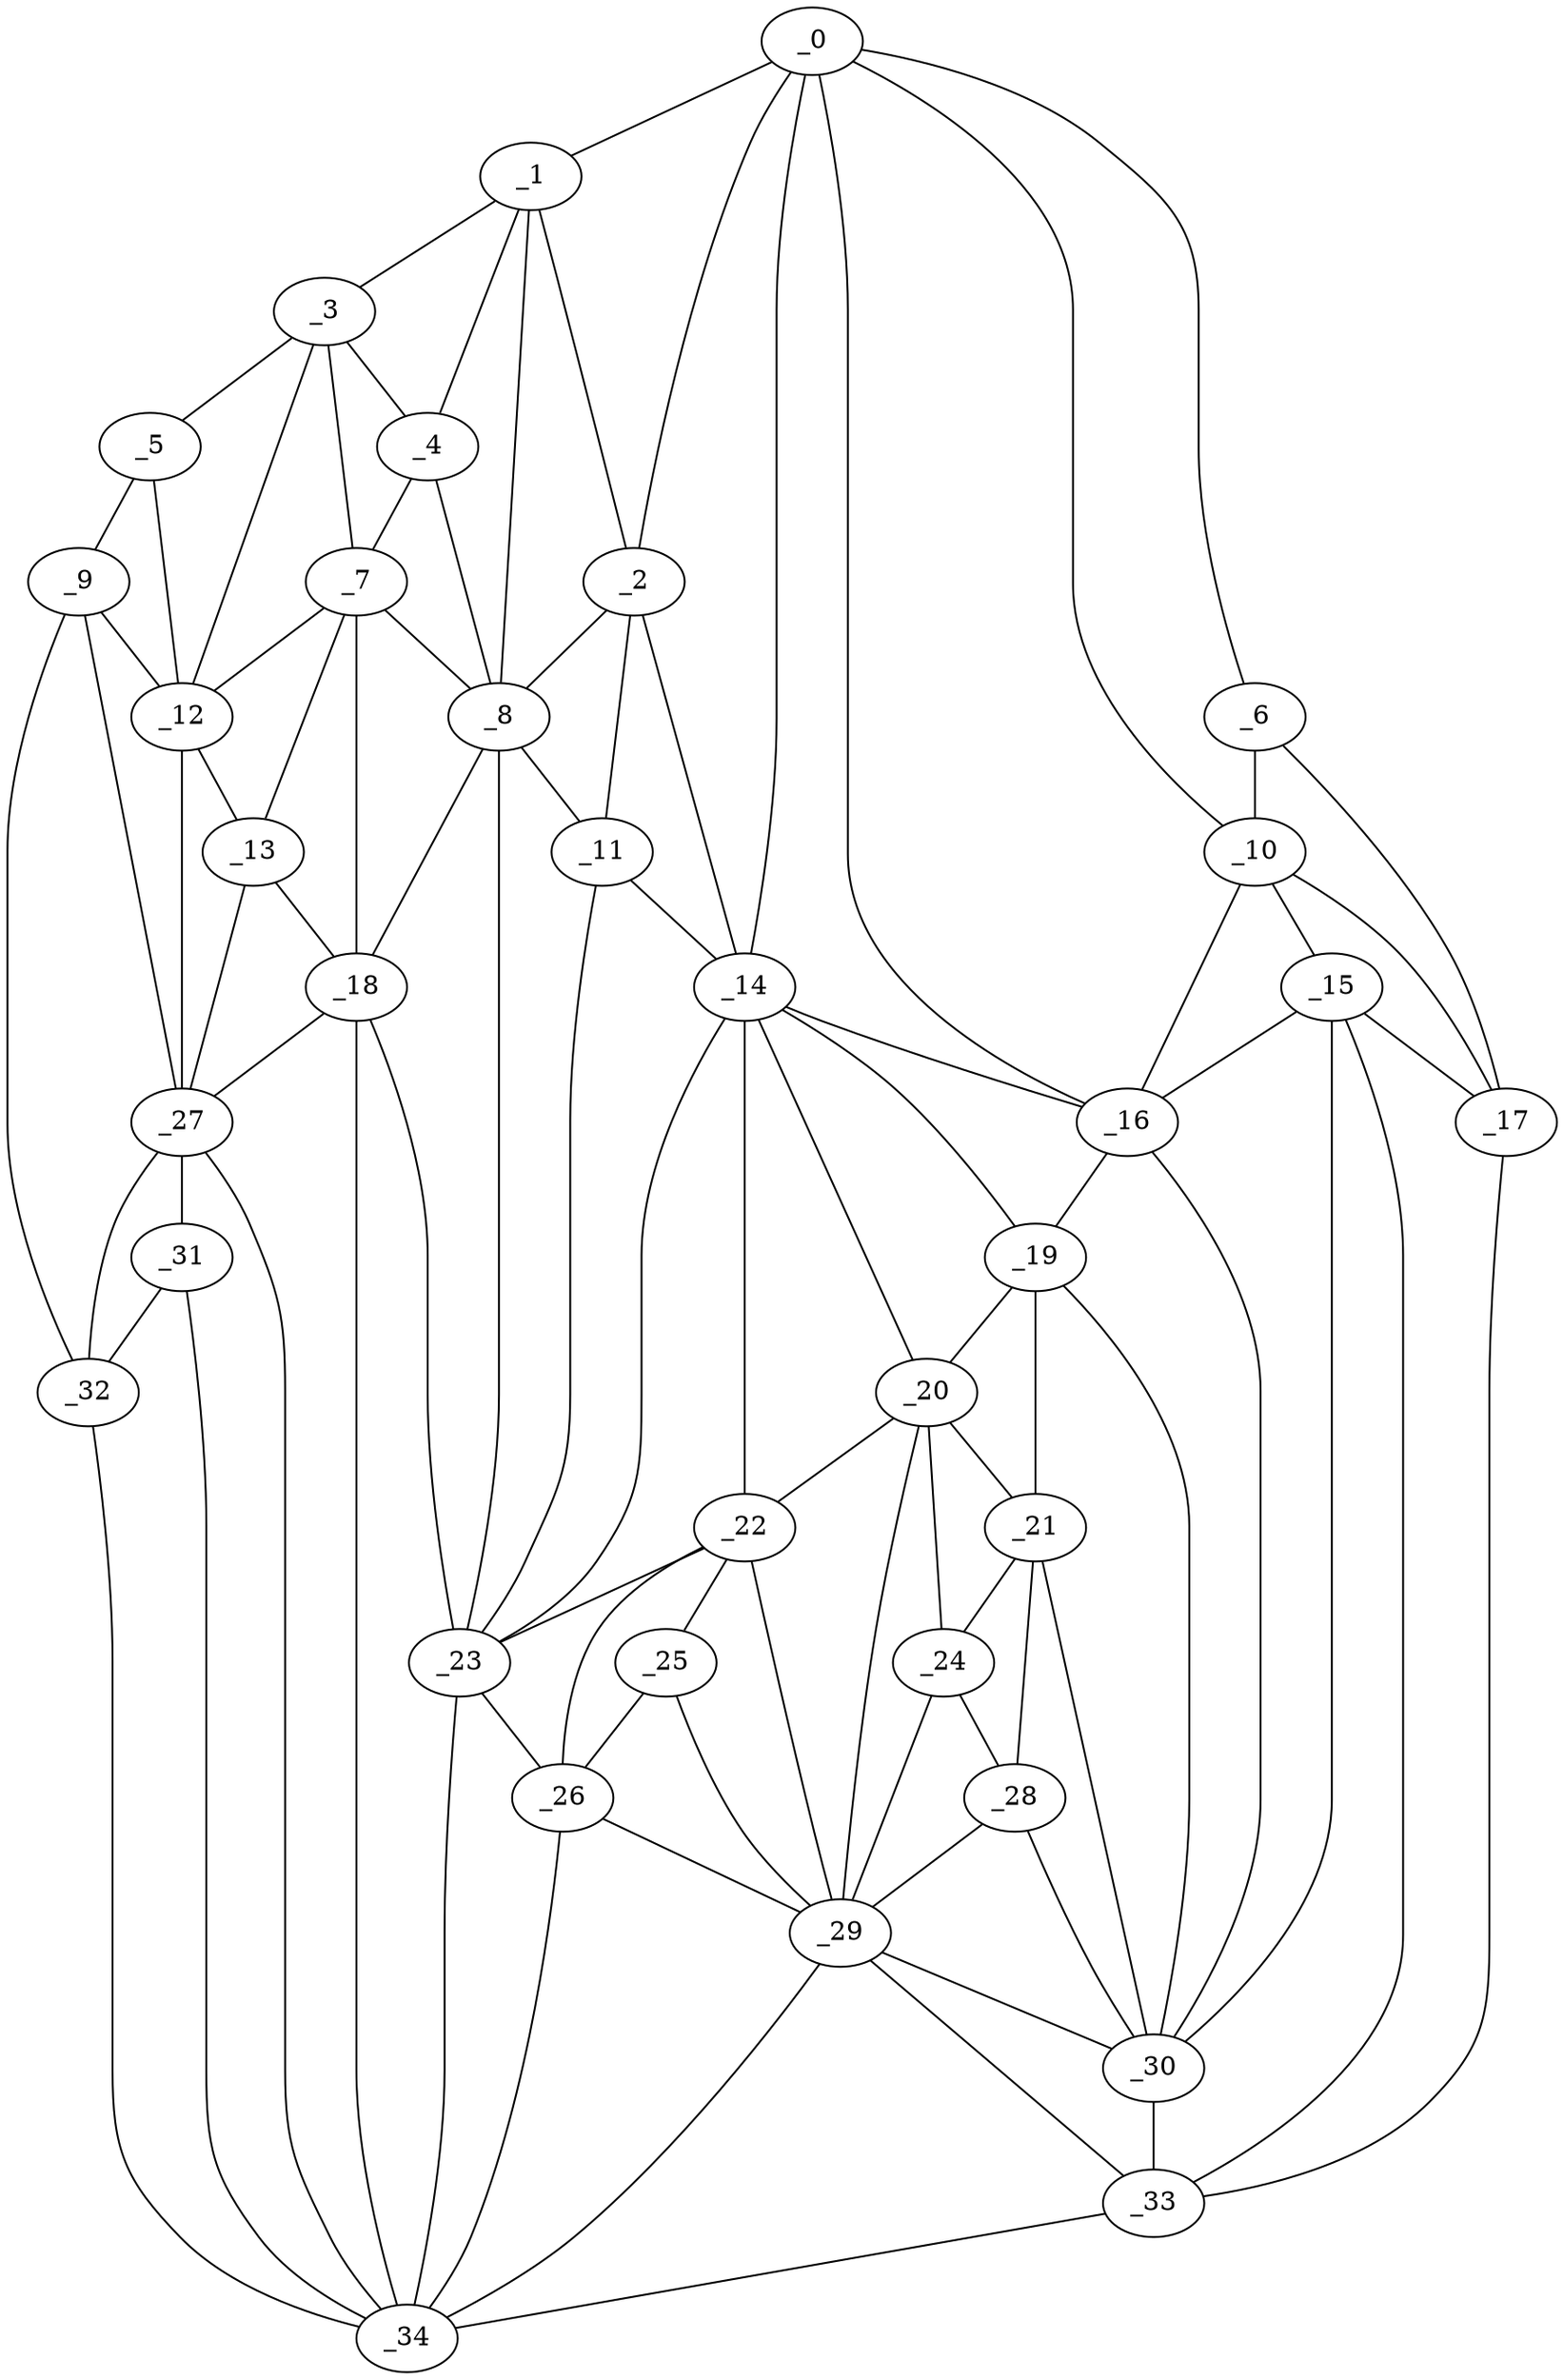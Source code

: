 graph "obj93__145.gxl" {
	_0	 [x=38,
		y=7];
	_1	 [x=38,
		y=80];
	_0 -- _1	 [valence=1];
	_2	 [x=40,
		y=72];
	_0 -- _2	 [valence=1];
	_6	 [x=49,
		y=3];
	_0 -- _6	 [valence=1];
	_10	 [x=57,
		y=10];
	_0 -- _10	 [valence=1];
	_14	 [x=66,
		y=54];
	_0 -- _14	 [valence=1];
	_16	 [x=67,
		y=21];
	_0 -- _16	 [valence=2];
	_1 -- _2	 [valence=2];
	_3	 [x=41,
		y=103];
	_1 -- _3	 [valence=1];
	_4	 [x=44,
		y=92];
	_1 -- _4	 [valence=2];
	_8	 [x=53,
		y=79];
	_1 -- _8	 [valence=1];
	_2 -- _8	 [valence=2];
	_11	 [x=57,
		y=69];
	_2 -- _11	 [valence=2];
	_2 -- _14	 [valence=2];
	_3 -- _4	 [valence=2];
	_5	 [x=47,
		y=115];
	_3 -- _5	 [valence=1];
	_7	 [x=50,
		y=97];
	_3 -- _7	 [valence=2];
	_12	 [x=57,
		y=109];
	_3 -- _12	 [valence=2];
	_4 -- _7	 [valence=2];
	_4 -- _8	 [valence=2];
	_9	 [x=53,
		y=121];
	_5 -- _9	 [valence=1];
	_5 -- _12	 [valence=2];
	_6 -- _10	 [valence=1];
	_17	 [x=68,
		y=6];
	_6 -- _17	 [valence=1];
	_7 -- _8	 [valence=2];
	_7 -- _12	 [valence=1];
	_13	 [x=64,
		y=104];
	_7 -- _13	 [valence=2];
	_18	 [x=69,
		y=92];
	_7 -- _18	 [valence=1];
	_8 -- _11	 [valence=1];
	_8 -- _18	 [valence=1];
	_23	 [x=77,
		y=78];
	_8 -- _23	 [valence=2];
	_9 -- _12	 [valence=2];
	_27	 [x=83,
		y=110];
	_9 -- _27	 [valence=2];
	_32	 [x=93,
		y=116];
	_9 -- _32	 [valence=1];
	_15	 [x=67,
		y=10];
	_10 -- _15	 [valence=1];
	_10 -- _16	 [valence=2];
	_10 -- _17	 [valence=2];
	_11 -- _14	 [valence=1];
	_11 -- _23	 [valence=2];
	_12 -- _13	 [valence=1];
	_12 -- _27	 [valence=2];
	_13 -- _18	 [valence=1];
	_13 -- _27	 [valence=2];
	_14 -- _16	 [valence=2];
	_19	 [x=72,
		y=28];
	_14 -- _19	 [valence=2];
	_20	 [x=75,
		y=46];
	_14 -- _20	 [valence=2];
	_22	 [x=77,
		y=55];
	_14 -- _22	 [valence=2];
	_14 -- _23	 [valence=2];
	_15 -- _16	 [valence=1];
	_15 -- _17	 [valence=1];
	_30	 [x=88,
		y=26];
	_15 -- _30	 [valence=2];
	_33	 [x=94,
		y=15];
	_15 -- _33	 [valence=2];
	_16 -- _19	 [valence=1];
	_16 -- _30	 [valence=2];
	_17 -- _33	 [valence=1];
	_18 -- _23	 [valence=2];
	_18 -- _27	 [valence=2];
	_34	 [x=94,
		y=95];
	_18 -- _34	 [valence=1];
	_19 -- _20	 [valence=1];
	_21	 [x=76,
		y=32];
	_19 -- _21	 [valence=2];
	_19 -- _30	 [valence=1];
	_20 -- _21	 [valence=2];
	_20 -- _22	 [valence=2];
	_24	 [x=82,
		y=37];
	_20 -- _24	 [valence=1];
	_29	 [x=85,
		y=53];
	_20 -- _29	 [valence=2];
	_21 -- _24	 [valence=2];
	_28	 [x=85,
		y=31];
	_21 -- _28	 [valence=1];
	_21 -- _30	 [valence=2];
	_22 -- _23	 [valence=2];
	_25	 [x=83,
		y=61];
	_22 -- _25	 [valence=2];
	_26	 [x=83,
		y=71];
	_22 -- _26	 [valence=2];
	_22 -- _29	 [valence=2];
	_23 -- _26	 [valence=1];
	_23 -- _34	 [valence=2];
	_24 -- _28	 [valence=1];
	_24 -- _29	 [valence=2];
	_25 -- _26	 [valence=1];
	_25 -- _29	 [valence=2];
	_26 -- _29	 [valence=1];
	_26 -- _34	 [valence=2];
	_31	 [x=90,
		y=111];
	_27 -- _31	 [valence=2];
	_27 -- _32	 [valence=1];
	_27 -- _34	 [valence=2];
	_28 -- _29	 [valence=2];
	_28 -- _30	 [valence=2];
	_29 -- _30	 [valence=1];
	_29 -- _33	 [valence=1];
	_29 -- _34	 [valence=2];
	_30 -- _33	 [valence=1];
	_31 -- _32	 [valence=1];
	_31 -- _34	 [valence=2];
	_32 -- _34	 [valence=1];
	_33 -- _34	 [valence=1];
}
